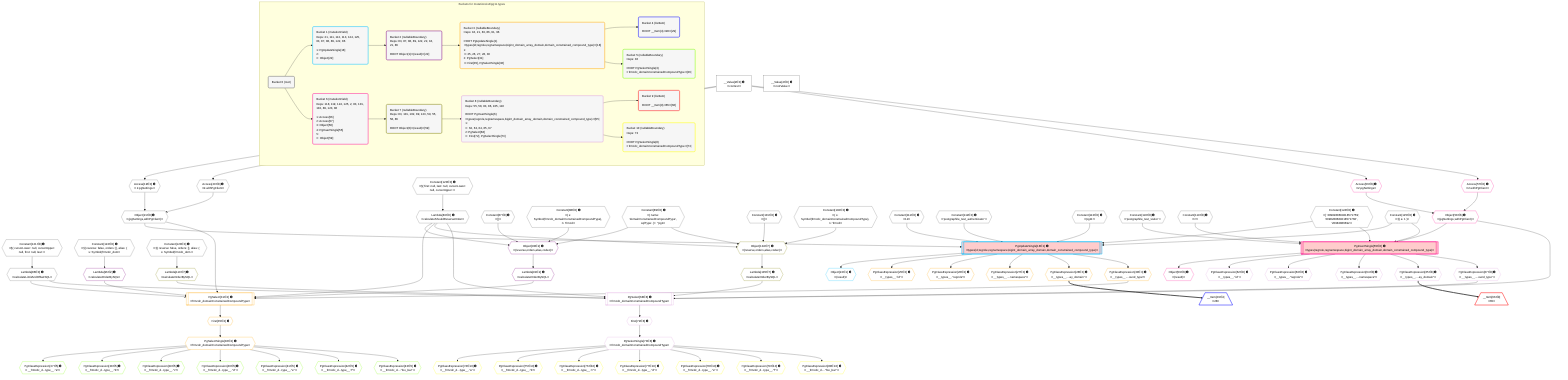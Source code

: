 %%{init: {'themeVariables': { 'fontSize': '12px'}}}%%
graph TD
    classDef path fill:#eee,stroke:#000,color:#000
    classDef plan fill:#fff,stroke-width:1px,color:#000
    classDef itemplan fill:#fff,stroke-width:2px,color:#000
    classDef unbatchedplan fill:#dff,stroke-width:1px,color:#000
    classDef sideeffectplan fill:#fcc,stroke-width:2px,color:#000
    classDef bucket fill:#f6f6f6,color:#000,stroke-width:2px,text-align:left


    %% plan dependencies
    Object21{{"Object[21∈0] ➊<br />ᐸ{pgSettings,withPgClient}ᐳ"}}:::plan
    Access19{{"Access[19∈0] ➊<br />ᐸ2.pgSettingsᐳ"}}:::plan
    Access20{{"Access[20∈0] ➊<br />ᐸ2.withPgClientᐳ"}}:::plan
    Access19 & Access20 --> Object21
    __Value2["__Value[2∈0] ➊<br />ᐸcontextᐳ"]:::plan
    __Value2 --> Access19
    __Value2 --> Access20
    Lambda83{{"Lambda[83∈0] ➊<br />ᐸcalculateShouldReverseOrderᐳ"}}:::plan
    Constant120{{"Constant[120∈0] ➊<br />ᐸ§{ first: null, last: null, cursorLower: null, cursorUpper: ᐳ"}}:::plan
    Constant120 --> Lambda83
    Lambda86{{"Lambda[86∈0] ➊<br />ᐸcalculateLimitAndOffsetSQLᐳ"}}:::plan
    Constant121{{"Constant[121∈0] ➊<br />ᐸ§{ cursorLower: null, cursorUpper: null, first: null, last: ᐳ"}}:::plan
    Constant121 --> Lambda86
    __Value4["__Value[4∈0] ➊<br />ᐸrootValueᐳ"]:::plan
    Constant87{{"Constant[87∈0] ➊<br />ᐸ[]ᐳ"}}:::plan
    Constant88{{"Constant[88∈0] ➊<br />ᐸ{ s: Symbol(frmcdc_domainConstrainedCompoundType), n: 'frmcdᐳ"}}:::plan
    Constant89{{"Constant[89∈0] ➊<br />ᐸ{ name: 'domainConstrainedCompoundType', sqlType: { t: '”pg1ᐳ"}}:::plan
    Constant101{{"Constant[101∈0] ➊<br />ᐸ[]ᐳ"}}:::plan
    Constant102{{"Constant[102∈0] ➊<br />ᐸ{ s: Symbol(frmcdc_domainConstrainedCompoundType), n: 'frmcdᐳ"}}:::plan
    Constant111{{"Constant[111∈0] ➊<br />ᐸ12ᐳ"}}:::plan
    Constant112{{"Constant[112∈0] ➊<br />ᐸ'postgraphile_test_authenticator'ᐳ"}}:::plan
    Constant113{{"Constant[113∈0] ➊<br />ᐸ'pg11'ᐳ"}}:::plan
    Constant118{{"Constant[118∈0] ➊<br />ᐸ'postgraphile_test_visitor'ᐳ"}}:::plan
    Constant119{{"Constant[119∈0] ➊<br />ᐸ'c'ᐳ"}}:::plan
    Constant122{{"Constant[122∈0] ➊<br />ᐸ§{ reverse: false, orders: [], alias: { s: Symbol(frmcdc_domᐳ"}}:::plan
    Constant123{{"Constant[123∈0] ➊<br />ᐸ§{ reverse: false, orders: [], alias: { s: Symbol(frmcdc_domᐳ"}}:::plan
    Constant124{{"Constant[124∈0] ➊<br />ᐸ[ '2098288669218571759', '2098288669218571760', '20982886692ᐳ"}}:::plan
    Constant125{{"Constant[125∈0] ➊<br />ᐸ§{ a: 1 }ᐳ"}}:::plan
    PgUpdateSingle18[["PgUpdateSingle[18∈1] ➊<br />ᐸtypes(id;regrole,regnamespace,bigint_domain_array_domain,domain_constrained_compound_type)ᐳ"]]:::sideeffectplan
    Object21 & Constant111 & Constant112 & Constant113 & Constant124 & Constant125 --> PgUpdateSingle18
    Object22{{"Object[22∈1] ➊<br />ᐸ{result}ᐳ"}}:::plan
    PgUpdateSingle18 --> Object22
    Object90{{"Object[90∈2] ➊<br />ᐸ{reverse,orders,alias,codec}ᐳ"}}:::plan
    Lambda83 & Constant87 & Constant88 & Constant89 --> Object90
    Lambda91{{"Lambda[91∈2] ➊<br />ᐸcalculateOrderBySQLᐳ"}}:::plan
    Object90 --> Lambda91
    Lambda96{{"Lambda[96∈2] ➊<br />ᐸcalculateOrderBySQLᐳ"}}:::plan
    Constant122 --> Lambda96
    PgSelect31[["PgSelect[31∈3] ➊<br />ᐸfrmcdc_domainConstrainedCompoundTypeᐳ"]]:::plan
    PgClassExpression30{{"PgClassExpression[30∈3] ➊<br />ᐸ__types__....ound_type”ᐳ"}}:::plan
    Object21 & PgClassExpression30 & Lambda83 & Lambda86 & Lambda91 & Lambda96 --> PgSelect31
    PgClassExpression25{{"PgClassExpression[25∈3] ➊<br />ᐸ__types__.”id”ᐳ"}}:::plan
    PgUpdateSingle18 --> PgClassExpression25
    PgClassExpression26{{"PgClassExpression[26∈3] ➊<br />ᐸ__types__.”regrole”ᐳ"}}:::plan
    PgUpdateSingle18 --> PgClassExpression26
    PgClassExpression27{{"PgClassExpression[27∈3] ➊<br />ᐸ__types__....namespace”ᐳ"}}:::plan
    PgUpdateSingle18 --> PgClassExpression27
    PgClassExpression28{{"PgClassExpression[28∈3] ➊<br />ᐸ__types__....ay_domain”ᐳ"}}:::plan
    PgUpdateSingle18 --> PgClassExpression28
    PgUpdateSingle18 --> PgClassExpression30
    First35{{"First[35∈3] ➊"}}:::plan
    PgSelect31 --> First35
    PgSelectSingle36{{"PgSelectSingle[36∈3] ➊<br />ᐸfrmcdc_domainConstrainedCompoundTypeᐳ"}}:::plan
    First35 --> PgSelectSingle36
    __Item29[/"__Item[29∈4]<br />ᐸ28ᐳ"\]:::itemplan
    PgClassExpression28 ==> __Item29
    PgClassExpression37{{"PgClassExpression[37∈5] ➊<br />ᐸ__frmcdc_d...type__.”a”ᐳ"}}:::plan
    PgSelectSingle36 --> PgClassExpression37
    PgClassExpression38{{"PgClassExpression[38∈5] ➊<br />ᐸ__frmcdc_d...type__.”b”ᐳ"}}:::plan
    PgSelectSingle36 --> PgClassExpression38
    PgClassExpression39{{"PgClassExpression[39∈5] ➊<br />ᐸ__frmcdc_d...type__.”c”ᐳ"}}:::plan
    PgSelectSingle36 --> PgClassExpression39
    PgClassExpression40{{"PgClassExpression[40∈5] ➊<br />ᐸ__frmcdc_d...type__.”d”ᐳ"}}:::plan
    PgSelectSingle36 --> PgClassExpression40
    PgClassExpression41{{"PgClassExpression[41∈5] ➊<br />ᐸ__frmcdc_d...type__.”e”ᐳ"}}:::plan
    PgSelectSingle36 --> PgClassExpression41
    PgClassExpression42{{"PgClassExpression[42∈5] ➊<br />ᐸ__frmcdc_d...type__.”f”ᐳ"}}:::plan
    PgSelectSingle36 --> PgClassExpression42
    PgClassExpression43{{"PgClassExpression[43∈5] ➊<br />ᐸ__frmcdc_d....”foo_bar”ᐳ"}}:::plan
    PgSelectSingle36 --> PgClassExpression43
    PgInsertSingle55[["PgInsertSingle[55∈6] ➊<br />ᐸtypes(regrole,regnamespace,bigint_domain_array_domain,domain_constrained_compound_type)ᐳ"]]:::sideeffectplan
    Object58{{"Object[58∈6] ➊<br />ᐸ{pgSettings,withPgClient}ᐳ"}}:::plan
    Object58 & Constant118 & Constant119 & Constant124 & Constant125 --> PgInsertSingle55
    Access56{{"Access[56∈6] ➊<br />ᐸ2.pgSettingsᐳ"}}:::plan
    Access57{{"Access[57∈6] ➊<br />ᐸ2.withPgClientᐳ"}}:::plan
    Access56 & Access57 --> Object58
    __Value2 --> Access56
    __Value2 --> Access57
    Object59{{"Object[59∈6] ➊<br />ᐸ{result}ᐳ"}}:::plan
    PgInsertSingle55 --> Object59
    Object104{{"Object[104∈7] ➊<br />ᐸ{reverse,orders,alias,codec}ᐳ"}}:::plan
    Lambda83 & Constant101 & Constant102 & Constant89 --> Object104
    Lambda105{{"Lambda[105∈7] ➊<br />ᐸcalculateOrderBySQLᐳ"}}:::plan
    Object104 --> Lambda105
    Lambda110{{"Lambda[110∈7] ➊<br />ᐸcalculateOrderBySQLᐳ"}}:::plan
    Constant123 --> Lambda110
    PgSelect68[["PgSelect[68∈8] ➊<br />ᐸfrmcdc_domainConstrainedCompoundTypeᐳ"]]:::plan
    PgClassExpression67{{"PgClassExpression[67∈8] ➊<br />ᐸ__types__....ound_type”ᐳ"}}:::plan
    Object58 & PgClassExpression67 & Lambda83 & Lambda86 & Lambda105 & Lambda110 --> PgSelect68
    PgClassExpression62{{"PgClassExpression[62∈8] ➊<br />ᐸ__types__.”id”ᐳ"}}:::plan
    PgInsertSingle55 --> PgClassExpression62
    PgClassExpression63{{"PgClassExpression[63∈8] ➊<br />ᐸ__types__.”regrole”ᐳ"}}:::plan
    PgInsertSingle55 --> PgClassExpression63
    PgClassExpression64{{"PgClassExpression[64∈8] ➊<br />ᐸ__types__....namespace”ᐳ"}}:::plan
    PgInsertSingle55 --> PgClassExpression64
    PgClassExpression65{{"PgClassExpression[65∈8] ➊<br />ᐸ__types__....ay_domain”ᐳ"}}:::plan
    PgInsertSingle55 --> PgClassExpression65
    PgInsertSingle55 --> PgClassExpression67
    First72{{"First[72∈8] ➊"}}:::plan
    PgSelect68 --> First72
    PgSelectSingle73{{"PgSelectSingle[73∈8] ➊<br />ᐸfrmcdc_domainConstrainedCompoundTypeᐳ"}}:::plan
    First72 --> PgSelectSingle73
    __Item66[/"__Item[66∈9]<br />ᐸ65ᐳ"\]:::itemplan
    PgClassExpression65 ==> __Item66
    PgClassExpression74{{"PgClassExpression[74∈10] ➊<br />ᐸ__frmcdc_d...type__.”a”ᐳ"}}:::plan
    PgSelectSingle73 --> PgClassExpression74
    PgClassExpression75{{"PgClassExpression[75∈10] ➊<br />ᐸ__frmcdc_d...type__.”b”ᐳ"}}:::plan
    PgSelectSingle73 --> PgClassExpression75
    PgClassExpression76{{"PgClassExpression[76∈10] ➊<br />ᐸ__frmcdc_d...type__.”c”ᐳ"}}:::plan
    PgSelectSingle73 --> PgClassExpression76
    PgClassExpression77{{"PgClassExpression[77∈10] ➊<br />ᐸ__frmcdc_d...type__.”d”ᐳ"}}:::plan
    PgSelectSingle73 --> PgClassExpression77
    PgClassExpression78{{"PgClassExpression[78∈10] ➊<br />ᐸ__frmcdc_d...type__.”e”ᐳ"}}:::plan
    PgSelectSingle73 --> PgClassExpression78
    PgClassExpression79{{"PgClassExpression[79∈10] ➊<br />ᐸ__frmcdc_d...type__.”f”ᐳ"}}:::plan
    PgSelectSingle73 --> PgClassExpression79
    PgClassExpression80{{"PgClassExpression[80∈10] ➊<br />ᐸ__frmcdc_d....”foo_bar”ᐳ"}}:::plan
    PgSelectSingle73 --> PgClassExpression80

    %% define steps

    subgraph "Buckets for mutations/v4/pg11.types"
    Bucket0("Bucket 0 (root)"):::bucket
    classDef bucket0 stroke:#696969
    class Bucket0,__Value2,__Value4,Access19,Access20,Object21,Lambda83,Lambda86,Constant87,Constant88,Constant89,Constant101,Constant102,Constant111,Constant112,Constant113,Constant118,Constant119,Constant120,Constant121,Constant122,Constant123,Constant124,Constant125 bucket0
    Bucket1("Bucket 1 (mutationField)<br />Deps: 21, 111, 112, 113, 124, 125, 83, 87, 88, 89, 122, 86<br /><br />1: PgUpdateSingle[18]<br />2: <br />ᐳ: Object[22]"):::bucket
    classDef bucket1 stroke:#00bfff
    class Bucket1,PgUpdateSingle18,Object22 bucket1
    Bucket2("Bucket 2 (nullableBoundary)<br />Deps: 83, 87, 88, 89, 122, 22, 18, 21, 86<br /><br />ROOT Object{1}ᐸ{result}ᐳ[22]"):::bucket
    classDef bucket2 stroke:#7f007f
    class Bucket2,Object90,Lambda91,Lambda96 bucket2
    Bucket3("Bucket 3 (nullableBoundary)<br />Deps: 18, 21, 83, 86, 91, 96<br /><br />ROOT PgUpdateSingle{1}ᐸtypes(id;regrole,regnamespace,bigint_domain_array_domain,domain_constrained_compound_type)ᐳ[18]<br />1: <br />ᐳ: 25, 26, 27, 28, 30<br />2: PgSelect[31]<br />ᐳ: First[35], PgSelectSingle[36]"):::bucket
    classDef bucket3 stroke:#ffa500
    class Bucket3,PgClassExpression25,PgClassExpression26,PgClassExpression27,PgClassExpression28,PgClassExpression30,PgSelect31,First35,PgSelectSingle36 bucket3
    Bucket4("Bucket 4 (listItem)<br /><br />ROOT __Item{4}ᐸ28ᐳ[29]"):::bucket
    classDef bucket4 stroke:#0000ff
    class Bucket4,__Item29 bucket4
    Bucket5("Bucket 5 (nullableBoundary)<br />Deps: 36<br /><br />ROOT PgSelectSingle{3}ᐸfrmcdc_domainConstrainedCompoundTypeᐳ[36]"):::bucket
    classDef bucket5 stroke:#7fff00
    class Bucket5,PgClassExpression37,PgClassExpression38,PgClassExpression39,PgClassExpression40,PgClassExpression41,PgClassExpression42,PgClassExpression43 bucket5
    Bucket6("Bucket 6 (mutationField)<br />Deps: 118, 119, 124, 125, 2, 83, 101, 102, 89, 123, 86<br /><br />1: Access[56]<br />2: Access[57]<br />3: Object[58]<br />4: PgInsertSingle[55]<br />5: <br />ᐳ: Object[59]"):::bucket
    classDef bucket6 stroke:#ff1493
    class Bucket6,PgInsertSingle55,Access56,Access57,Object58,Object59 bucket6
    Bucket7("Bucket 7 (nullableBoundary)<br />Deps: 83, 101, 102, 89, 123, 59, 55, 58, 86<br /><br />ROOT Object{6}ᐸ{result}ᐳ[59]"):::bucket
    classDef bucket7 stroke:#808000
    class Bucket7,Object104,Lambda105,Lambda110 bucket7
    Bucket8("Bucket 8 (nullableBoundary)<br />Deps: 55, 58, 83, 86, 105, 110<br /><br />ROOT PgInsertSingle{6}ᐸtypes(regrole,regnamespace,bigint_domain_array_domain,domain_constrained_compound_type)ᐳ[55]<br />1: <br />ᐳ: 62, 63, 64, 65, 67<br />2: PgSelect[68]<br />ᐳ: First[72], PgSelectSingle[73]"):::bucket
    classDef bucket8 stroke:#dda0dd
    class Bucket8,PgClassExpression62,PgClassExpression63,PgClassExpression64,PgClassExpression65,PgClassExpression67,PgSelect68,First72,PgSelectSingle73 bucket8
    Bucket9("Bucket 9 (listItem)<br /><br />ROOT __Item{9}ᐸ65ᐳ[66]"):::bucket
    classDef bucket9 stroke:#ff0000
    class Bucket9,__Item66 bucket9
    Bucket10("Bucket 10 (nullableBoundary)<br />Deps: 73<br /><br />ROOT PgSelectSingle{8}ᐸfrmcdc_domainConstrainedCompoundTypeᐳ[73]"):::bucket
    classDef bucket10 stroke:#ffff00
    class Bucket10,PgClassExpression74,PgClassExpression75,PgClassExpression76,PgClassExpression77,PgClassExpression78,PgClassExpression79,PgClassExpression80 bucket10
    Bucket0 --> Bucket1 & Bucket6
    Bucket1 --> Bucket2
    Bucket2 --> Bucket3
    Bucket3 --> Bucket4 & Bucket5
    Bucket6 --> Bucket7
    Bucket7 --> Bucket8
    Bucket8 --> Bucket9 & Bucket10
    end